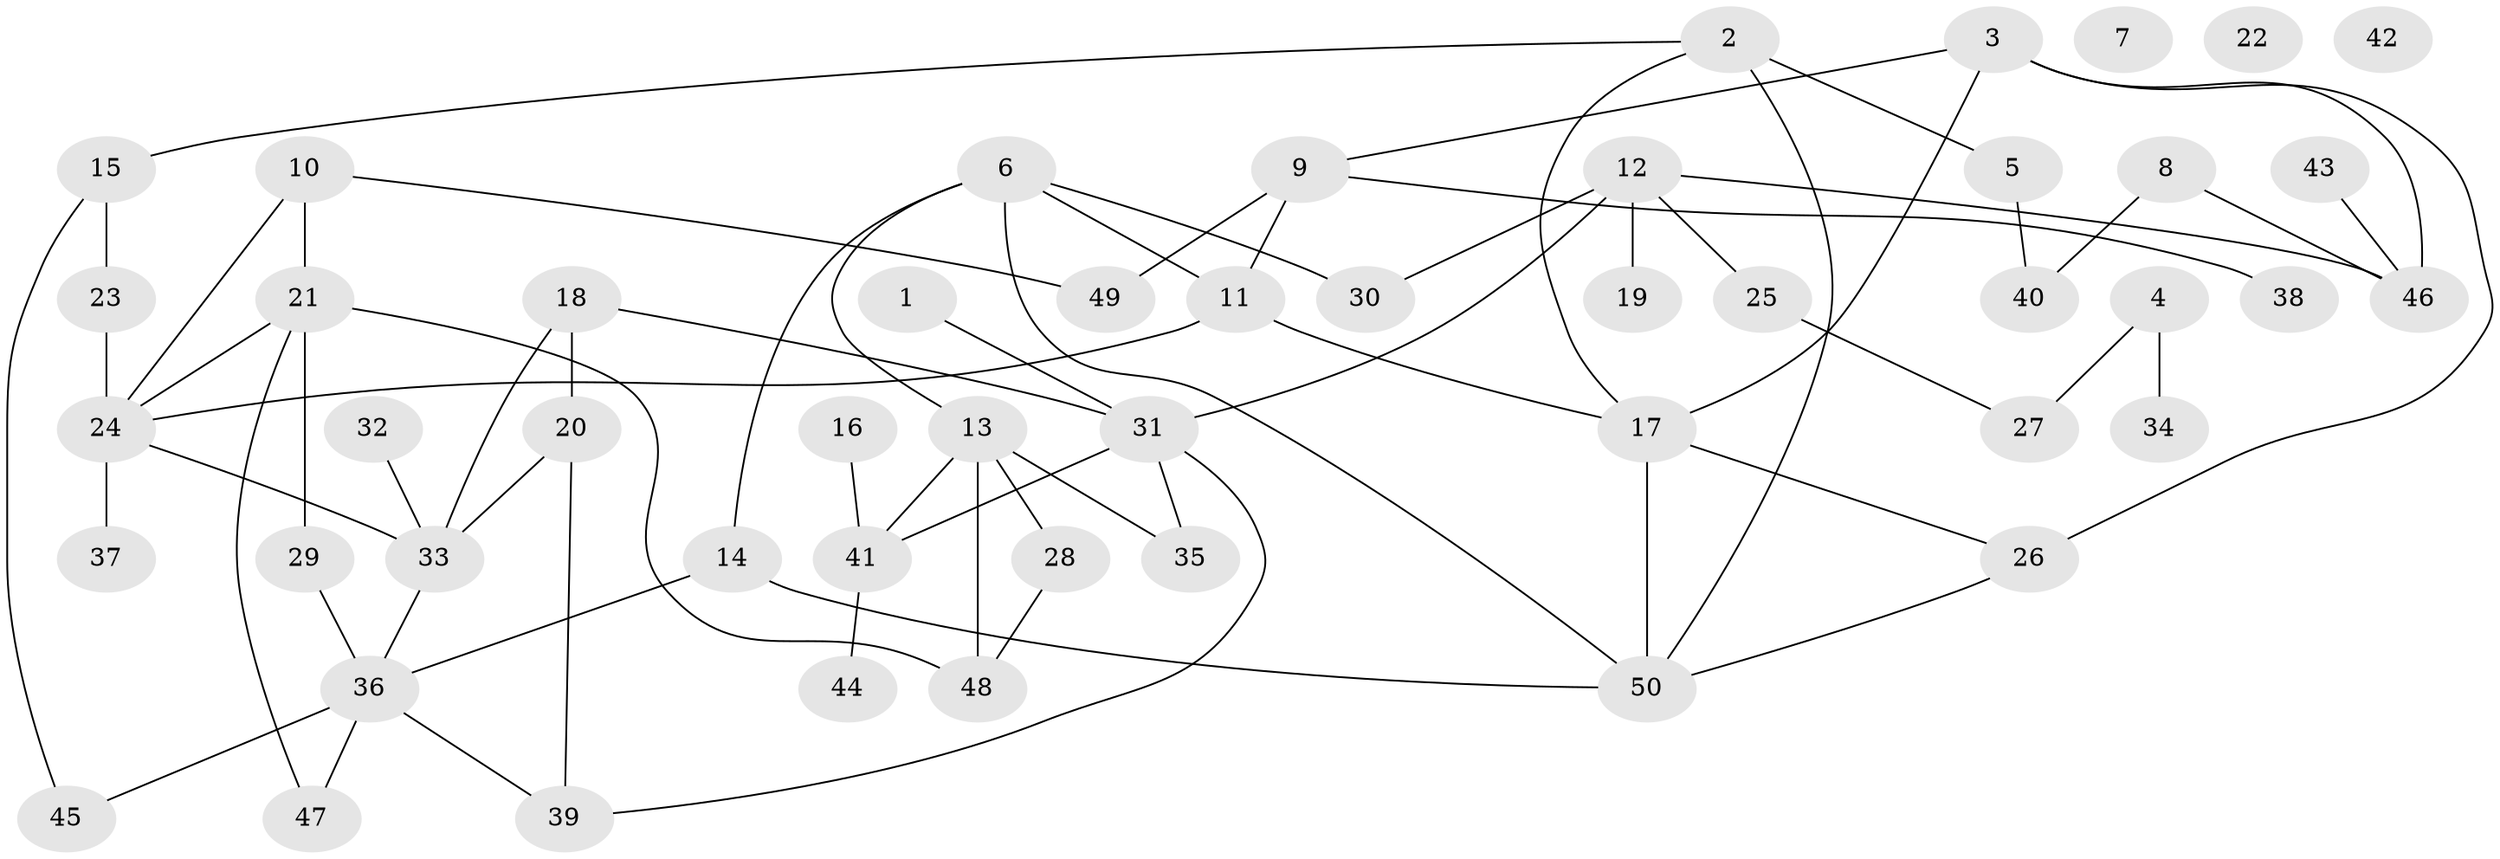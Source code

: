 // Generated by graph-tools (version 1.1) at 2025/33/03/09/25 02:33:47]
// undirected, 50 vertices, 69 edges
graph export_dot {
graph [start="1"]
  node [color=gray90,style=filled];
  1;
  2;
  3;
  4;
  5;
  6;
  7;
  8;
  9;
  10;
  11;
  12;
  13;
  14;
  15;
  16;
  17;
  18;
  19;
  20;
  21;
  22;
  23;
  24;
  25;
  26;
  27;
  28;
  29;
  30;
  31;
  32;
  33;
  34;
  35;
  36;
  37;
  38;
  39;
  40;
  41;
  42;
  43;
  44;
  45;
  46;
  47;
  48;
  49;
  50;
  1 -- 31;
  2 -- 5;
  2 -- 15;
  2 -- 17;
  2 -- 50;
  3 -- 9;
  3 -- 17;
  3 -- 26;
  3 -- 46;
  4 -- 27;
  4 -- 34;
  5 -- 40;
  6 -- 11;
  6 -- 13;
  6 -- 14;
  6 -- 30;
  6 -- 50;
  8 -- 40;
  8 -- 46;
  9 -- 11;
  9 -- 38;
  9 -- 49;
  10 -- 21;
  10 -- 24;
  10 -- 49;
  11 -- 17;
  11 -- 24;
  12 -- 19;
  12 -- 25;
  12 -- 30;
  12 -- 31;
  12 -- 46;
  13 -- 28;
  13 -- 35;
  13 -- 41;
  13 -- 48;
  14 -- 36;
  14 -- 50;
  15 -- 23;
  15 -- 45;
  16 -- 41;
  17 -- 26;
  17 -- 50;
  18 -- 20;
  18 -- 31;
  18 -- 33;
  20 -- 33;
  20 -- 39;
  21 -- 24;
  21 -- 29;
  21 -- 47;
  21 -- 48;
  23 -- 24;
  24 -- 33;
  24 -- 37;
  25 -- 27;
  26 -- 50;
  28 -- 48;
  29 -- 36;
  31 -- 35;
  31 -- 39;
  31 -- 41;
  32 -- 33;
  33 -- 36;
  36 -- 39;
  36 -- 45;
  36 -- 47;
  41 -- 44;
  43 -- 46;
}
